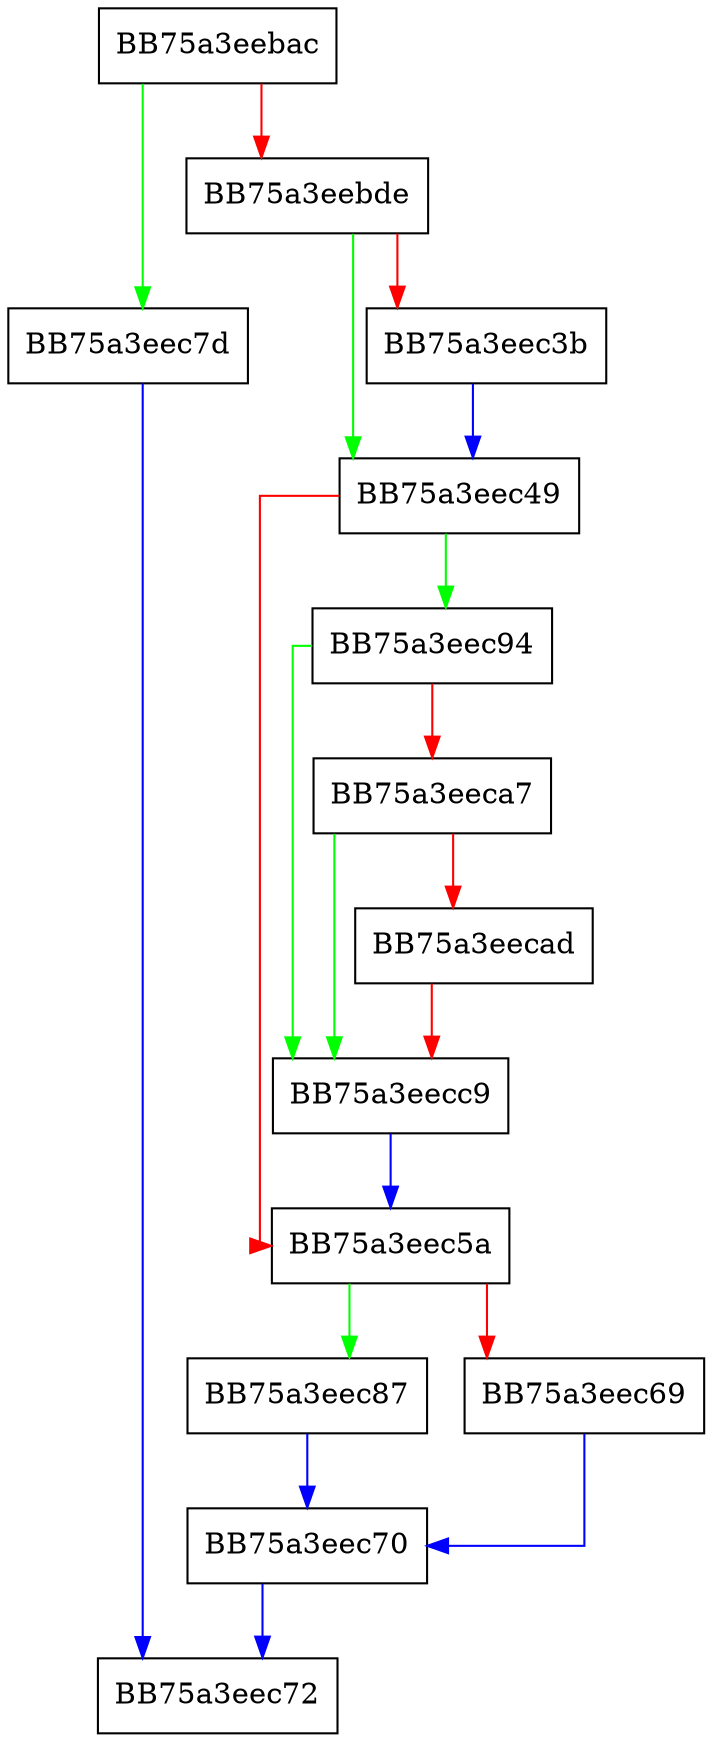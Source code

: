 digraph pefile_call_sigmatch_handlers {
  node [shape="box"];
  graph [splines=ortho];
  BB75a3eebac -> BB75a3eec7d [color="green"];
  BB75a3eebac -> BB75a3eebde [color="red"];
  BB75a3eebde -> BB75a3eec49 [color="green"];
  BB75a3eebde -> BB75a3eec3b [color="red"];
  BB75a3eec3b -> BB75a3eec49 [color="blue"];
  BB75a3eec49 -> BB75a3eec94 [color="green"];
  BB75a3eec49 -> BB75a3eec5a [color="red"];
  BB75a3eec5a -> BB75a3eec87 [color="green"];
  BB75a3eec5a -> BB75a3eec69 [color="red"];
  BB75a3eec69 -> BB75a3eec70 [color="blue"];
  BB75a3eec70 -> BB75a3eec72 [color="blue"];
  BB75a3eec7d -> BB75a3eec72 [color="blue"];
  BB75a3eec87 -> BB75a3eec70 [color="blue"];
  BB75a3eec94 -> BB75a3eecc9 [color="green"];
  BB75a3eec94 -> BB75a3eeca7 [color="red"];
  BB75a3eeca7 -> BB75a3eecc9 [color="green"];
  BB75a3eeca7 -> BB75a3eecad [color="red"];
  BB75a3eecad -> BB75a3eecc9 [color="red"];
  BB75a3eecc9 -> BB75a3eec5a [color="blue"];
}